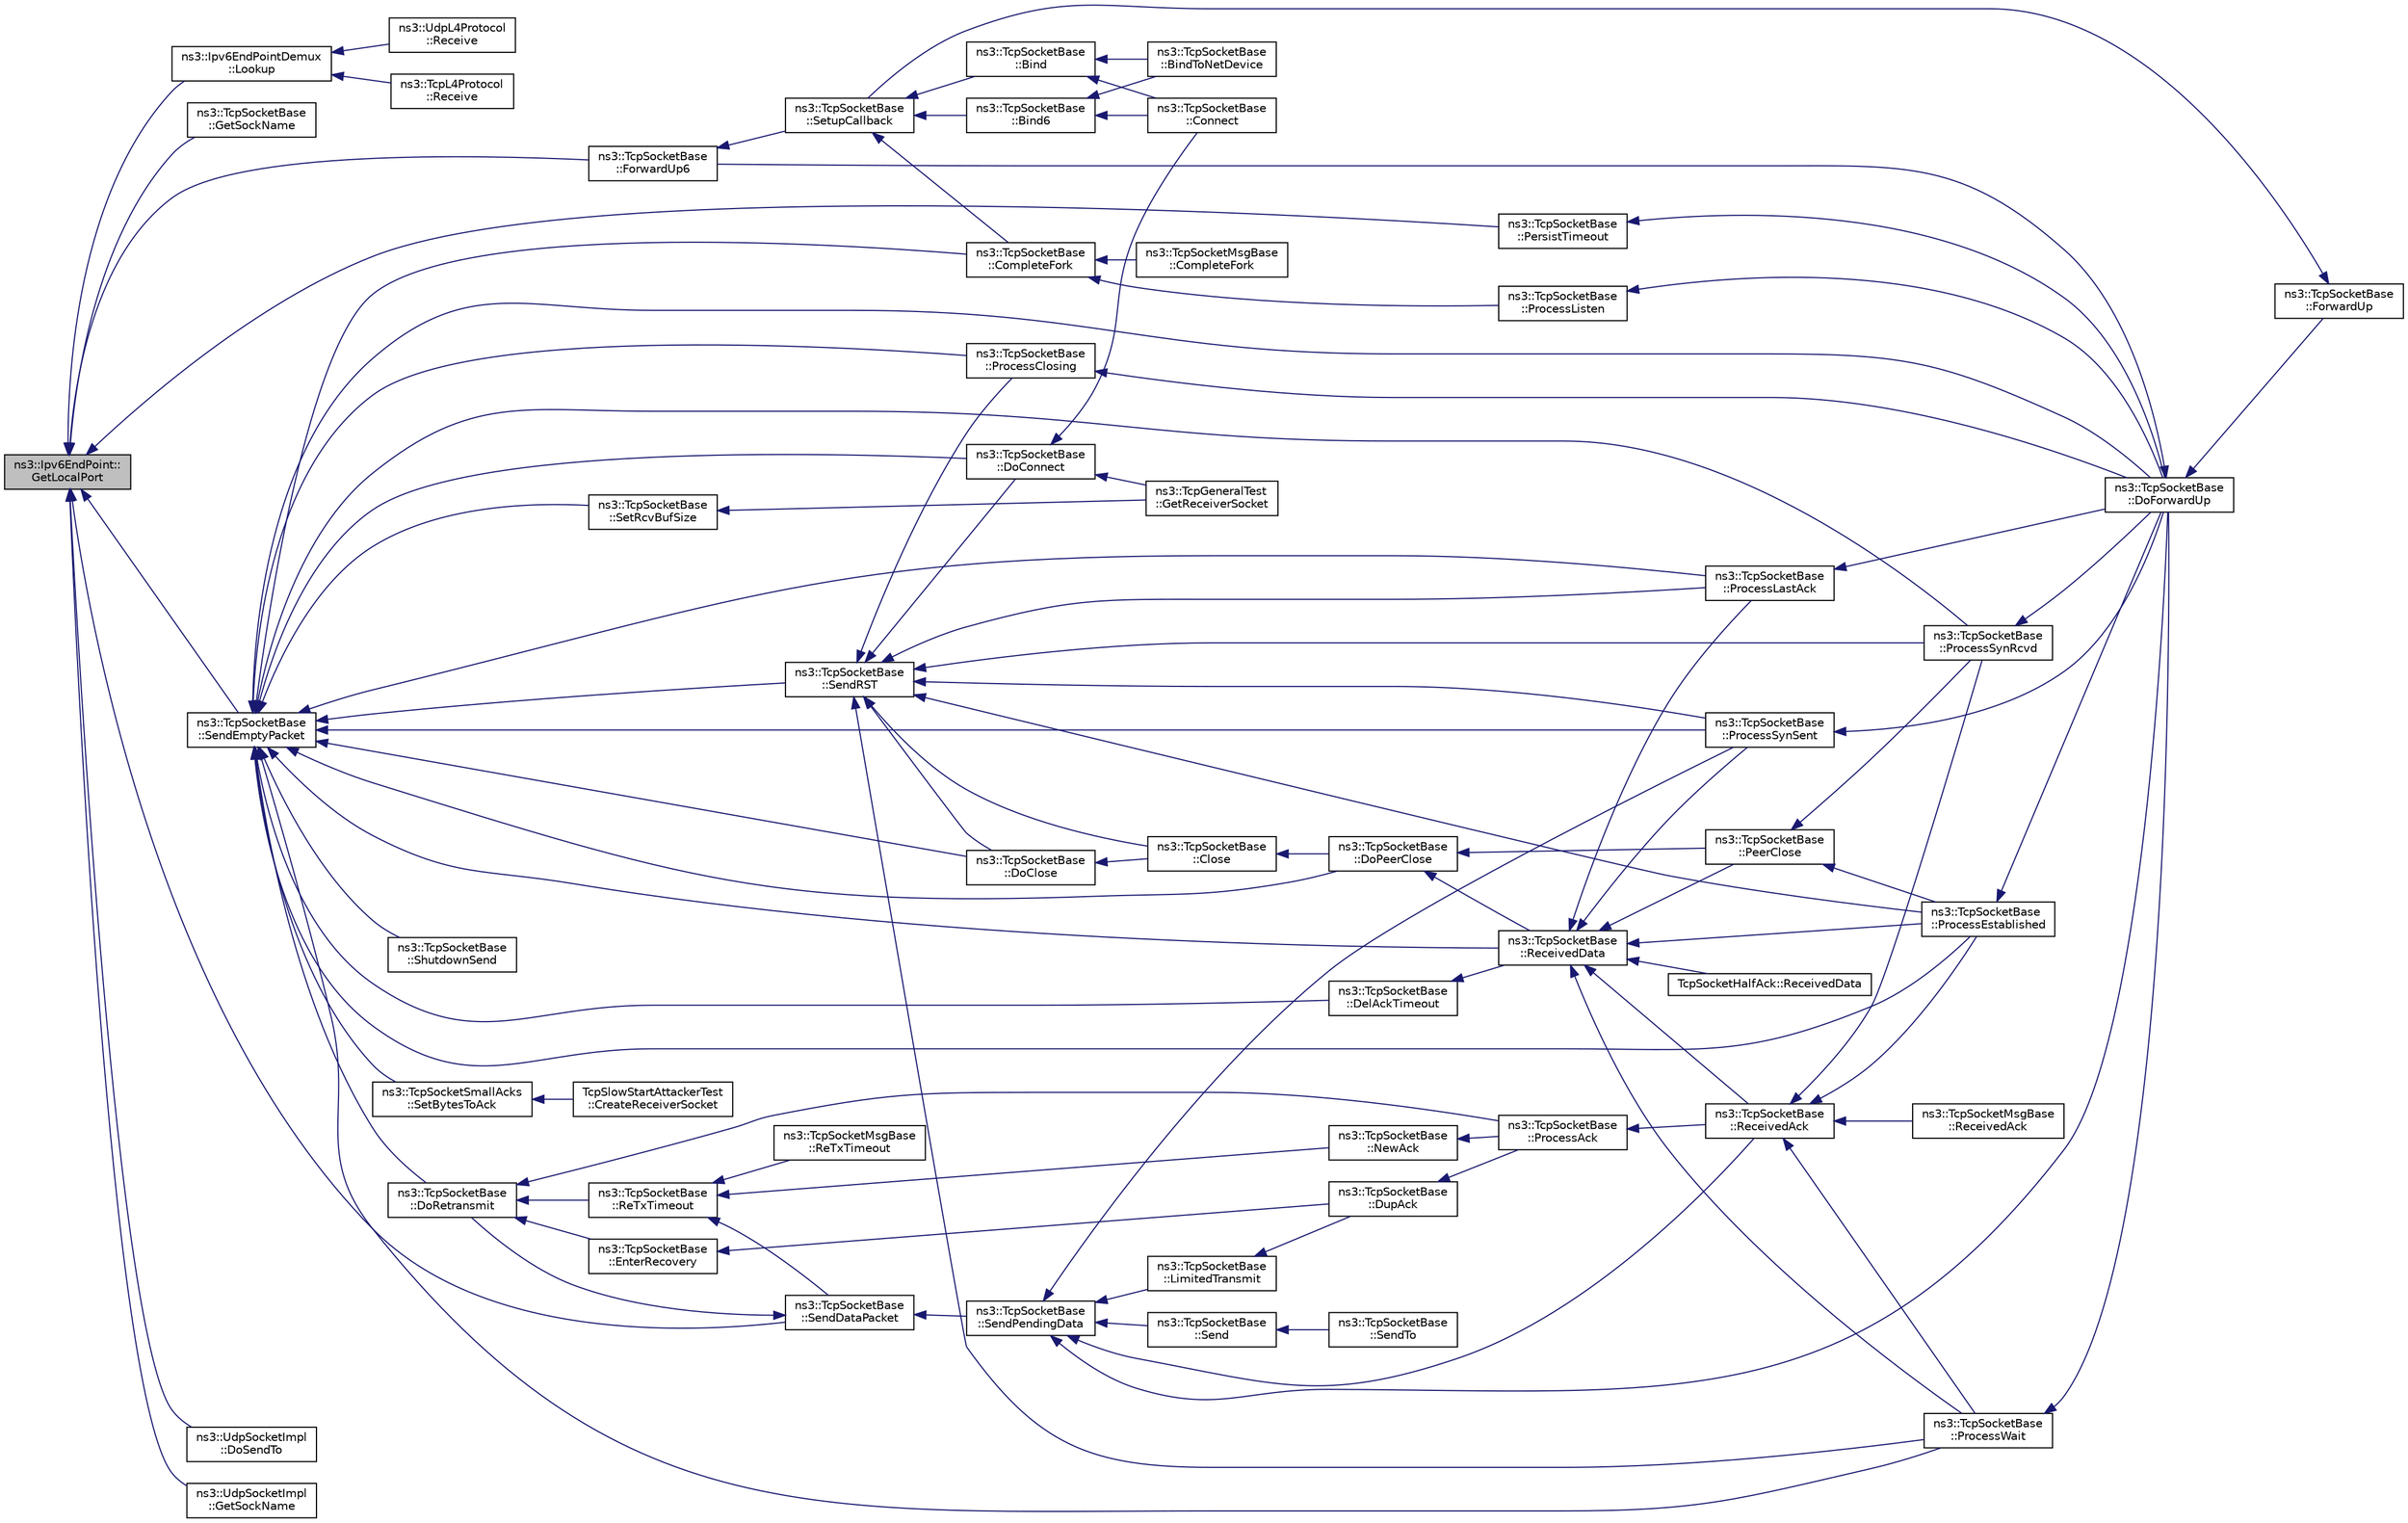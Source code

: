 digraph "ns3::Ipv6EndPoint::GetLocalPort"
{
  edge [fontname="Helvetica",fontsize="10",labelfontname="Helvetica",labelfontsize="10"];
  node [fontname="Helvetica",fontsize="10",shape=record];
  rankdir="LR";
  Node1 [label="ns3::Ipv6EndPoint::\lGetLocalPort",height=0.2,width=0.4,color="black", fillcolor="grey75", style="filled", fontcolor="black"];
  Node1 -> Node2 [dir="back",color="midnightblue",fontsize="10",style="solid"];
  Node2 [label="ns3::Ipv6EndPointDemux\l::Lookup",height=0.2,width=0.4,color="black", fillcolor="white", style="filled",URL="$d8/da4/classns3_1_1Ipv6EndPointDemux.html#a14fd788471bcde832d3f125bdfabc24b",tooltip="lookup for a match with all the parameters. "];
  Node2 -> Node3 [dir="back",color="midnightblue",fontsize="10",style="solid"];
  Node3 [label="ns3::TcpL4Protocol\l::Receive",height=0.2,width=0.4,color="black", fillcolor="white", style="filled",URL="$df/dc9/classns3_1_1TcpL4Protocol.html#a47f392dce81978c0c2f3e7b46d1a9024",tooltip="Called from lower-level layers to send the packet up in the stack. "];
  Node2 -> Node4 [dir="back",color="midnightblue",fontsize="10",style="solid"];
  Node4 [label="ns3::UdpL4Protocol\l::Receive",height=0.2,width=0.4,color="black", fillcolor="white", style="filled",URL="$d0/d31/classns3_1_1UdpL4Protocol.html#aeb5af158d9e854d1f528a19214a0e455",tooltip="Called from lower-level layers to send the packet up in the stack. "];
  Node1 -> Node5 [dir="back",color="midnightblue",fontsize="10",style="solid"];
  Node5 [label="ns3::TcpSocketBase\l::GetSockName",height=0.2,width=0.4,color="black", fillcolor="white", style="filled",URL="$d1/d45/classns3_1_1TcpSocketBase.html#a0a1ee7f59726c5da47a1a6ab4dad46e8",tooltip="Get socket address. "];
  Node1 -> Node6 [dir="back",color="midnightblue",fontsize="10",style="solid"];
  Node6 [label="ns3::TcpSocketBase\l::ForwardUp6",height=0.2,width=0.4,color="black", fillcolor="white", style="filled",URL="$d1/d45/classns3_1_1TcpSocketBase.html#aa0cd34b3562685596b2c3fd1e6a42a6f",tooltip="Called by the L3 protocol when it received a packet to pass on to TCP. "];
  Node6 -> Node7 [dir="back",color="midnightblue",fontsize="10",style="solid"];
  Node7 [label="ns3::TcpSocketBase\l::SetupCallback",height=0.2,width=0.4,color="black", fillcolor="white", style="filled",URL="$d1/d45/classns3_1_1TcpSocketBase.html#a18a50820f806878422527d507268c4ac",tooltip="Common part of the two Bind(), i.e. set callback and remembering local addr:port. ..."];
  Node7 -> Node8 [dir="back",color="midnightblue",fontsize="10",style="solid"];
  Node8 [label="ns3::TcpSocketBase\l::Bind",height=0.2,width=0.4,color="black", fillcolor="white", style="filled",URL="$d1/d45/classns3_1_1TcpSocketBase.html#a7a9a87b74c1ce59ac89df8d9221681dd",tooltip="Allocate a local IPv4 endpoint for this socket. "];
  Node8 -> Node9 [dir="back",color="midnightblue",fontsize="10",style="solid"];
  Node9 [label="ns3::TcpSocketBase\l::Connect",height=0.2,width=0.4,color="black", fillcolor="white", style="filled",URL="$d1/d45/classns3_1_1TcpSocketBase.html#aabd08c9eb0ee3c88c855eb7268e392bf",tooltip="Initiate a connection to a remote host. "];
  Node8 -> Node10 [dir="back",color="midnightblue",fontsize="10",style="solid"];
  Node10 [label="ns3::TcpSocketBase\l::BindToNetDevice",height=0.2,width=0.4,color="black", fillcolor="white", style="filled",URL="$d1/d45/classns3_1_1TcpSocketBase.html#a88b552dfa0a85e0224ed8a7dc140f190",tooltip="Bind a socket to specific device. "];
  Node7 -> Node11 [dir="back",color="midnightblue",fontsize="10",style="solid"];
  Node11 [label="ns3::TcpSocketBase\l::Bind6",height=0.2,width=0.4,color="black", fillcolor="white", style="filled",URL="$d1/d45/classns3_1_1TcpSocketBase.html#abe62bb701ac4f057199d5c34938a96a9",tooltip="Allocate a local IPv6 endpoint for this socket. "];
  Node11 -> Node9 [dir="back",color="midnightblue",fontsize="10",style="solid"];
  Node11 -> Node10 [dir="back",color="midnightblue",fontsize="10",style="solid"];
  Node7 -> Node12 [dir="back",color="midnightblue",fontsize="10",style="solid"];
  Node12 [label="ns3::TcpSocketBase\l::CompleteFork",height=0.2,width=0.4,color="black", fillcolor="white", style="filled",URL="$d1/d45/classns3_1_1TcpSocketBase.html#abba7d4c43acb3f9356e348b970a882fb",tooltip="Complete a connection by forking the socket. "];
  Node12 -> Node13 [dir="back",color="midnightblue",fontsize="10",style="solid"];
  Node13 [label="ns3::TcpSocketBase\l::ProcessListen",height=0.2,width=0.4,color="black", fillcolor="white", style="filled",URL="$d1/d45/classns3_1_1TcpSocketBase.html#adc3976e8b42e884f5d99def1d5e2647f",tooltip="Received a packet upon LISTEN state. "];
  Node13 -> Node14 [dir="back",color="midnightblue",fontsize="10",style="solid"];
  Node14 [label="ns3::TcpSocketBase\l::DoForwardUp",height=0.2,width=0.4,color="black", fillcolor="white", style="filled",URL="$d1/d45/classns3_1_1TcpSocketBase.html#ad5e7b21b9e9371bf9c19da5d3c56aac1",tooltip="Called by TcpSocketBase::ForwardUp{,6}(). "];
  Node14 -> Node15 [dir="back",color="midnightblue",fontsize="10",style="solid"];
  Node15 [label="ns3::TcpSocketBase\l::ForwardUp",height=0.2,width=0.4,color="black", fillcolor="white", style="filled",URL="$d1/d45/classns3_1_1TcpSocketBase.html#a2ebbcb9713facc9481341fcd972cdd82",tooltip="Called by the L3 protocol when it received a packet to pass on to TCP. "];
  Node15 -> Node7 [dir="back",color="midnightblue",fontsize="10",style="solid"];
  Node14 -> Node6 [dir="back",color="midnightblue",fontsize="10",style="solid"];
  Node12 -> Node16 [dir="back",color="midnightblue",fontsize="10",style="solid"];
  Node16 [label="ns3::TcpSocketMsgBase\l::CompleteFork",height=0.2,width=0.4,color="black", fillcolor="white", style="filled",URL="$dd/d88/classns3_1_1TcpSocketMsgBase.html#a1509ce6df2f3e5384889f03b5de06a45",tooltip="Complete a connection by forking the socket. "];
  Node1 -> Node17 [dir="back",color="midnightblue",fontsize="10",style="solid"];
  Node17 [label="ns3::TcpSocketBase\l::SendEmptyPacket",height=0.2,width=0.4,color="black", fillcolor="white", style="filled",URL="$d1/d45/classns3_1_1TcpSocketBase.html#aa858913c9a4480a14d293f1014905b3e",tooltip="Send a empty packet that carries a flag, e.g., ACK. "];
  Node17 -> Node18 [dir="back",color="midnightblue",fontsize="10",style="solid"];
  Node18 [label="ns3::TcpSocketBase\l::ShutdownSend",height=0.2,width=0.4,color="black", fillcolor="white", style="filled",URL="$d1/d45/classns3_1_1TcpSocketBase.html#ab972c5b46c62fed0c30b387e03753ca7"];
  Node17 -> Node19 [dir="back",color="midnightblue",fontsize="10",style="solid"];
  Node19 [label="ns3::TcpSocketBase\l::DoConnect",height=0.2,width=0.4,color="black", fillcolor="white", style="filled",URL="$d1/d45/classns3_1_1TcpSocketBase.html#ac07945f77be2c49f0c1712ea56322493",tooltip="Perform the real connection tasks: Send SYN if allowed, RST if invalid. "];
  Node19 -> Node9 [dir="back",color="midnightblue",fontsize="10",style="solid"];
  Node19 -> Node20 [dir="back",color="midnightblue",fontsize="10",style="solid"];
  Node20 [label="ns3::TcpGeneralTest\l::GetReceiverSocket",height=0.2,width=0.4,color="black", fillcolor="white", style="filled",URL="$d2/dfd/classns3_1_1TcpGeneralTest.html#a04dbce4c3ee58e1f88946cabef4076dc",tooltip="Get the pointer to a previously created receiver socket. "];
  Node17 -> Node21 [dir="back",color="midnightblue",fontsize="10",style="solid"];
  Node21 [label="ns3::TcpSocketBase\l::DoClose",height=0.2,width=0.4,color="black", fillcolor="white", style="filled",URL="$d1/d45/classns3_1_1TcpSocketBase.html#adfc92c152f498c918cd73d4b31579472",tooltip="Close a socket by sending RST, FIN, or FIN+ACK, depend on the current state. "];
  Node21 -> Node22 [dir="back",color="midnightblue",fontsize="10",style="solid"];
  Node22 [label="ns3::TcpSocketBase\l::Close",height=0.2,width=0.4,color="black", fillcolor="white", style="filled",URL="$d1/d45/classns3_1_1TcpSocketBase.html#adab0076d02811c29ea9ced8b10e7a878",tooltip="Close a socket. "];
  Node22 -> Node23 [dir="back",color="midnightblue",fontsize="10",style="solid"];
  Node23 [label="ns3::TcpSocketBase\l::DoPeerClose",height=0.2,width=0.4,color="black", fillcolor="white", style="filled",URL="$d1/d45/classns3_1_1TcpSocketBase.html#a8a56cf4ab3b64d9f781ed1b1f63f51cd",tooltip="FIN is in sequence, notify app and respond with a FIN. "];
  Node23 -> Node24 [dir="back",color="midnightblue",fontsize="10",style="solid"];
  Node24 [label="ns3::TcpSocketBase\l::PeerClose",height=0.2,width=0.4,color="black", fillcolor="white", style="filled",URL="$d1/d45/classns3_1_1TcpSocketBase.html#a417d981796bf0919582c843403f823ad",tooltip="Received a FIN from peer, notify rx buffer. "];
  Node24 -> Node25 [dir="back",color="midnightblue",fontsize="10",style="solid"];
  Node25 [label="ns3::TcpSocketBase\l::ProcessEstablished",height=0.2,width=0.4,color="black", fillcolor="white", style="filled",URL="$d1/d45/classns3_1_1TcpSocketBase.html#a0deda9c6a4f777bf660b190cd73b102f",tooltip="Received a packet upon ESTABLISHED state. "];
  Node25 -> Node14 [dir="back",color="midnightblue",fontsize="10",style="solid"];
  Node24 -> Node26 [dir="back",color="midnightblue",fontsize="10",style="solid"];
  Node26 [label="ns3::TcpSocketBase\l::ProcessSynRcvd",height=0.2,width=0.4,color="black", fillcolor="white", style="filled",URL="$d1/d45/classns3_1_1TcpSocketBase.html#a69113acf27c4b8267c9e107a5dca7cc1",tooltip="Received a packet upon SYN_RCVD. "];
  Node26 -> Node14 [dir="back",color="midnightblue",fontsize="10",style="solid"];
  Node23 -> Node27 [dir="back",color="midnightblue",fontsize="10",style="solid"];
  Node27 [label="ns3::TcpSocketBase\l::ReceivedData",height=0.2,width=0.4,color="black", fillcolor="white", style="filled",URL="$d1/d45/classns3_1_1TcpSocketBase.html#a479e1a8be1ee1b169f87e57a4dc6f73c",tooltip="Recv of a data, put into buffer, call L7 to get it if necessary. "];
  Node27 -> Node25 [dir="back",color="midnightblue",fontsize="10",style="solid"];
  Node27 -> Node28 [dir="back",color="midnightblue",fontsize="10",style="solid"];
  Node28 [label="ns3::TcpSocketBase\l::ReceivedAck",height=0.2,width=0.4,color="black", fillcolor="white", style="filled",URL="$d1/d45/classns3_1_1TcpSocketBase.html#a695c036628adf8a204a653dbf178f8cd",tooltip="Received an ACK packet. "];
  Node28 -> Node25 [dir="back",color="midnightblue",fontsize="10",style="solid"];
  Node28 -> Node26 [dir="back",color="midnightblue",fontsize="10",style="solid"];
  Node28 -> Node29 [dir="back",color="midnightblue",fontsize="10",style="solid"];
  Node29 [label="ns3::TcpSocketBase\l::ProcessWait",height=0.2,width=0.4,color="black", fillcolor="white", style="filled",URL="$d1/d45/classns3_1_1TcpSocketBase.html#a58aa892c1cb33908aca5ca36967a2a99",tooltip="Received a packet upon CLOSE_WAIT, FIN_WAIT_1, FIN_WAIT_2. "];
  Node29 -> Node14 [dir="back",color="midnightblue",fontsize="10",style="solid"];
  Node28 -> Node30 [dir="back",color="midnightblue",fontsize="10",style="solid"];
  Node30 [label="ns3::TcpSocketMsgBase\l::ReceivedAck",height=0.2,width=0.4,color="black", fillcolor="white", style="filled",URL="$dd/d88/classns3_1_1TcpSocketMsgBase.html#a9e6d6d2050a0e9c8a06a44462a1a7aa7",tooltip="Received an ACK packet. "];
  Node27 -> Node31 [dir="back",color="midnightblue",fontsize="10",style="solid"];
  Node31 [label="ns3::TcpSocketBase\l::ProcessSynSent",height=0.2,width=0.4,color="black", fillcolor="white", style="filled",URL="$d1/d45/classns3_1_1TcpSocketBase.html#a2e9b990c6a4d686291033a393290906b",tooltip="Received a packet upon SYN_SENT. "];
  Node31 -> Node14 [dir="back",color="midnightblue",fontsize="10",style="solid"];
  Node27 -> Node29 [dir="back",color="midnightblue",fontsize="10",style="solid"];
  Node27 -> Node32 [dir="back",color="midnightblue",fontsize="10",style="solid"];
  Node32 [label="ns3::TcpSocketBase\l::ProcessLastAck",height=0.2,width=0.4,color="black", fillcolor="white", style="filled",URL="$d1/d45/classns3_1_1TcpSocketBase.html#a6700ac3f9e4d3c197499e6b7521205f2",tooltip="Received a packet upon LAST_ACK. "];
  Node32 -> Node14 [dir="back",color="midnightblue",fontsize="10",style="solid"];
  Node27 -> Node24 [dir="back",color="midnightblue",fontsize="10",style="solid"];
  Node27 -> Node33 [dir="back",color="midnightblue",fontsize="10",style="solid"];
  Node33 [label="TcpSocketHalfAck::ReceivedData",height=0.2,width=0.4,color="black", fillcolor="white", style="filled",URL="$df/d56/classTcpSocketHalfAck.html#af7e6040b891ce8b8abd0f774a366fa90",tooltip="Recv of a data, put into buffer, call L7 to get it if necessary. "];
  Node17 -> Node14 [dir="back",color="midnightblue",fontsize="10",style="solid"];
  Node17 -> Node25 [dir="back",color="midnightblue",fontsize="10",style="solid"];
  Node17 -> Node31 [dir="back",color="midnightblue",fontsize="10",style="solid"];
  Node17 -> Node26 [dir="back",color="midnightblue",fontsize="10",style="solid"];
  Node17 -> Node29 [dir="back",color="midnightblue",fontsize="10",style="solid"];
  Node17 -> Node34 [dir="back",color="midnightblue",fontsize="10",style="solid"];
  Node34 [label="ns3::TcpSocketBase\l::ProcessClosing",height=0.2,width=0.4,color="black", fillcolor="white", style="filled",URL="$d1/d45/classns3_1_1TcpSocketBase.html#abc2462833556fdd737fdcdc5992768e8",tooltip="Received a packet upon CLOSING. "];
  Node34 -> Node14 [dir="back",color="midnightblue",fontsize="10",style="solid"];
  Node17 -> Node32 [dir="back",color="midnightblue",fontsize="10",style="solid"];
  Node17 -> Node23 [dir="back",color="midnightblue",fontsize="10",style="solid"];
  Node17 -> Node35 [dir="back",color="midnightblue",fontsize="10",style="solid"];
  Node35 [label="ns3::TcpSocketBase\l::SendRST",height=0.2,width=0.4,color="black", fillcolor="white", style="filled",URL="$d1/d45/classns3_1_1TcpSocketBase.html#a070b9ac86f372fe0b661050686bef68e",tooltip="Send reset and tear down this socket. "];
  Node35 -> Node22 [dir="back",color="midnightblue",fontsize="10",style="solid"];
  Node35 -> Node19 [dir="back",color="midnightblue",fontsize="10",style="solid"];
  Node35 -> Node21 [dir="back",color="midnightblue",fontsize="10",style="solid"];
  Node35 -> Node25 [dir="back",color="midnightblue",fontsize="10",style="solid"];
  Node35 -> Node31 [dir="back",color="midnightblue",fontsize="10",style="solid"];
  Node35 -> Node26 [dir="back",color="midnightblue",fontsize="10",style="solid"];
  Node35 -> Node29 [dir="back",color="midnightblue",fontsize="10",style="solid"];
  Node35 -> Node34 [dir="back",color="midnightblue",fontsize="10",style="solid"];
  Node35 -> Node32 [dir="back",color="midnightblue",fontsize="10",style="solid"];
  Node17 -> Node12 [dir="back",color="midnightblue",fontsize="10",style="solid"];
  Node17 -> Node27 [dir="back",color="midnightblue",fontsize="10",style="solid"];
  Node17 -> Node36 [dir="back",color="midnightblue",fontsize="10",style="solid"];
  Node36 [label="ns3::TcpSocketBase\l::DelAckTimeout",height=0.2,width=0.4,color="black", fillcolor="white", style="filled",URL="$d1/d45/classns3_1_1TcpSocketBase.html#a6bea4790f749e771462d8e4ab63ebc67",tooltip="Action upon delay ACK timeout, i.e. send an ACK. "];
  Node36 -> Node27 [dir="back",color="midnightblue",fontsize="10",style="solid"];
  Node17 -> Node37 [dir="back",color="midnightblue",fontsize="10",style="solid"];
  Node37 [label="ns3::TcpSocketBase\l::DoRetransmit",height=0.2,width=0.4,color="black", fillcolor="white", style="filled",URL="$d1/d45/classns3_1_1TcpSocketBase.html#a13b6b897811a48523988f8af6e9130d3",tooltip="Retransmit the oldest packet. "];
  Node37 -> Node38 [dir="back",color="midnightblue",fontsize="10",style="solid"];
  Node38 [label="ns3::TcpSocketBase\l::EnterRecovery",height=0.2,width=0.4,color="black", fillcolor="white", style="filled",URL="$d1/d45/classns3_1_1TcpSocketBase.html#aad6550badbb76f8b04811f14e7afd10c",tooltip="Enter the CA_RECOVERY, and retransmit the head. "];
  Node38 -> Node39 [dir="back",color="midnightblue",fontsize="10",style="solid"];
  Node39 [label="ns3::TcpSocketBase\l::DupAck",height=0.2,width=0.4,color="black", fillcolor="white", style="filled",URL="$d1/d45/classns3_1_1TcpSocketBase.html#a9139f54e2cdf0f1a796011a43dabfad5",tooltip="Dupack management. "];
  Node39 -> Node40 [dir="back",color="midnightblue",fontsize="10",style="solid"];
  Node40 [label="ns3::TcpSocketBase\l::ProcessAck",height=0.2,width=0.4,color="black", fillcolor="white", style="filled",URL="$d1/d45/classns3_1_1TcpSocketBase.html#a7c8a0eb71e14abececff528e8d4261b6",tooltip="Process a received ack. "];
  Node40 -> Node28 [dir="back",color="midnightblue",fontsize="10",style="solid"];
  Node37 -> Node40 [dir="back",color="midnightblue",fontsize="10",style="solid"];
  Node37 -> Node41 [dir="back",color="midnightblue",fontsize="10",style="solid"];
  Node41 [label="ns3::TcpSocketBase\l::ReTxTimeout",height=0.2,width=0.4,color="black", fillcolor="white", style="filled",URL="$d1/d45/classns3_1_1TcpSocketBase.html#a60bb6a7cfb5855bba206606174d50c5e",tooltip="An RTO event happened. "];
  Node41 -> Node42 [dir="back",color="midnightblue",fontsize="10",style="solid"];
  Node42 [label="ns3::TcpSocketBase\l::SendDataPacket",height=0.2,width=0.4,color="black", fillcolor="white", style="filled",URL="$d1/d45/classns3_1_1TcpSocketBase.html#a677488c04da1df87f916953a40e1bd64",tooltip="Extract at most maxSize bytes from the TxBuffer at sequence seq, add the TCP header, and send to TcpL4Protocol. "];
  Node42 -> Node43 [dir="back",color="midnightblue",fontsize="10",style="solid"];
  Node43 [label="ns3::TcpSocketBase\l::SendPendingData",height=0.2,width=0.4,color="black", fillcolor="white", style="filled",URL="$d1/d45/classns3_1_1TcpSocketBase.html#a129ac0ec5fc399fa7c5552c615ae6562",tooltip="Send as much pending data as possible according to the Tx window. "];
  Node43 -> Node44 [dir="back",color="midnightblue",fontsize="10",style="solid"];
  Node44 [label="ns3::TcpSocketBase\l::Send",height=0.2,width=0.4,color="black", fillcolor="white", style="filled",URL="$d1/d45/classns3_1_1TcpSocketBase.html#a172e373bab86078af4462fc1415c59e4",tooltip="Send data (or dummy data) to the remote host. "];
  Node44 -> Node45 [dir="back",color="midnightblue",fontsize="10",style="solid"];
  Node45 [label="ns3::TcpSocketBase\l::SendTo",height=0.2,width=0.4,color="black", fillcolor="white", style="filled",URL="$d1/d45/classns3_1_1TcpSocketBase.html#ac7bd6956cd3d723c454814698bc8f094",tooltip="Send data to a specified peer. "];
  Node43 -> Node14 [dir="back",color="midnightblue",fontsize="10",style="solid"];
  Node43 -> Node46 [dir="back",color="midnightblue",fontsize="10",style="solid"];
  Node46 [label="ns3::TcpSocketBase\l::LimitedTransmit",height=0.2,width=0.4,color="black", fillcolor="white", style="filled",URL="$d1/d45/classns3_1_1TcpSocketBase.html#ae192934b14961166fa6cd3197c85406c",tooltip="Limited transmit algorithm. "];
  Node46 -> Node39 [dir="back",color="midnightblue",fontsize="10",style="solid"];
  Node43 -> Node28 [dir="back",color="midnightblue",fontsize="10",style="solid"];
  Node43 -> Node31 [dir="back",color="midnightblue",fontsize="10",style="solid"];
  Node42 -> Node37 [dir="back",color="midnightblue",fontsize="10",style="solid"];
  Node41 -> Node47 [dir="back",color="midnightblue",fontsize="10",style="solid"];
  Node47 [label="ns3::TcpSocketBase\l::NewAck",height=0.2,width=0.4,color="black", fillcolor="white", style="filled",URL="$d1/d45/classns3_1_1TcpSocketBase.html#a13401dd51854607d0521a35bf2622761",tooltip="Update buffers w.r.t. ACK. "];
  Node47 -> Node40 [dir="back",color="midnightblue",fontsize="10",style="solid"];
  Node41 -> Node48 [dir="back",color="midnightblue",fontsize="10",style="solid"];
  Node48 [label="ns3::TcpSocketMsgBase\l::ReTxTimeout",height=0.2,width=0.4,color="black", fillcolor="white", style="filled",URL="$dd/d88/classns3_1_1TcpSocketMsgBase.html#af890d12f15ead128b26ca59b47a14c53",tooltip="An RTO event happened. "];
  Node17 -> Node49 [dir="back",color="midnightblue",fontsize="10",style="solid"];
  Node49 [label="ns3::TcpSocketBase\l::SetRcvBufSize",height=0.2,width=0.4,color="black", fillcolor="white", style="filled",URL="$d1/d45/classns3_1_1TcpSocketBase.html#a400be1b74a19f5e381e29cdfe1f9fa28",tooltip="Set the receive buffer size. "];
  Node49 -> Node20 [dir="back",color="midnightblue",fontsize="10",style="solid"];
  Node17 -> Node50 [dir="back",color="midnightblue",fontsize="10",style="solid"];
  Node50 [label="ns3::TcpSocketSmallAcks\l::SetBytesToAck",height=0.2,width=0.4,color="black", fillcolor="white", style="filled",URL="$d4/dc6/classns3_1_1TcpSocketSmallAcks.html#ada016a112c4f8b2f7502474a1df21d7d",tooltip="Set the bytes to be ACKed. "];
  Node50 -> Node51 [dir="back",color="midnightblue",fontsize="10",style="solid"];
  Node51 [label="TcpSlowStartAttackerTest\l::CreateReceiverSocket",height=0.2,width=0.4,color="black", fillcolor="white", style="filled",URL="$da/da1/classTcpSlowStartAttackerTest.html#aa28e6324b43d534fd907e7b421bb850d",tooltip="Create and install the socket to install on the receiver. "];
  Node1 -> Node42 [dir="back",color="midnightblue",fontsize="10",style="solid"];
  Node1 -> Node52 [dir="back",color="midnightblue",fontsize="10",style="solid"];
  Node52 [label="ns3::TcpSocketBase\l::PersistTimeout",height=0.2,width=0.4,color="black", fillcolor="white", style="filled",URL="$d1/d45/classns3_1_1TcpSocketBase.html#a80fe451da81e0059154321eee693de31",tooltip="Send 1 byte probe to get an updated window size. "];
  Node52 -> Node14 [dir="back",color="midnightblue",fontsize="10",style="solid"];
  Node1 -> Node53 [dir="back",color="midnightblue",fontsize="10",style="solid"];
  Node53 [label="ns3::UdpSocketImpl\l::DoSendTo",height=0.2,width=0.4,color="black", fillcolor="white", style="filled",URL="$d8/df7/classns3_1_1UdpSocketImpl.html#a4c3672c1127cbe31678d8d18751d3f4c",tooltip="Send a packet to a specific destination and port (IPv6) "];
  Node1 -> Node54 [dir="back",color="midnightblue",fontsize="10",style="solid"];
  Node54 [label="ns3::UdpSocketImpl\l::GetSockName",height=0.2,width=0.4,color="black", fillcolor="white", style="filled",URL="$d8/df7/classns3_1_1UdpSocketImpl.html#a871428d5daa26d9f0b3566c8310e9769",tooltip="Get socket address. "];
}

